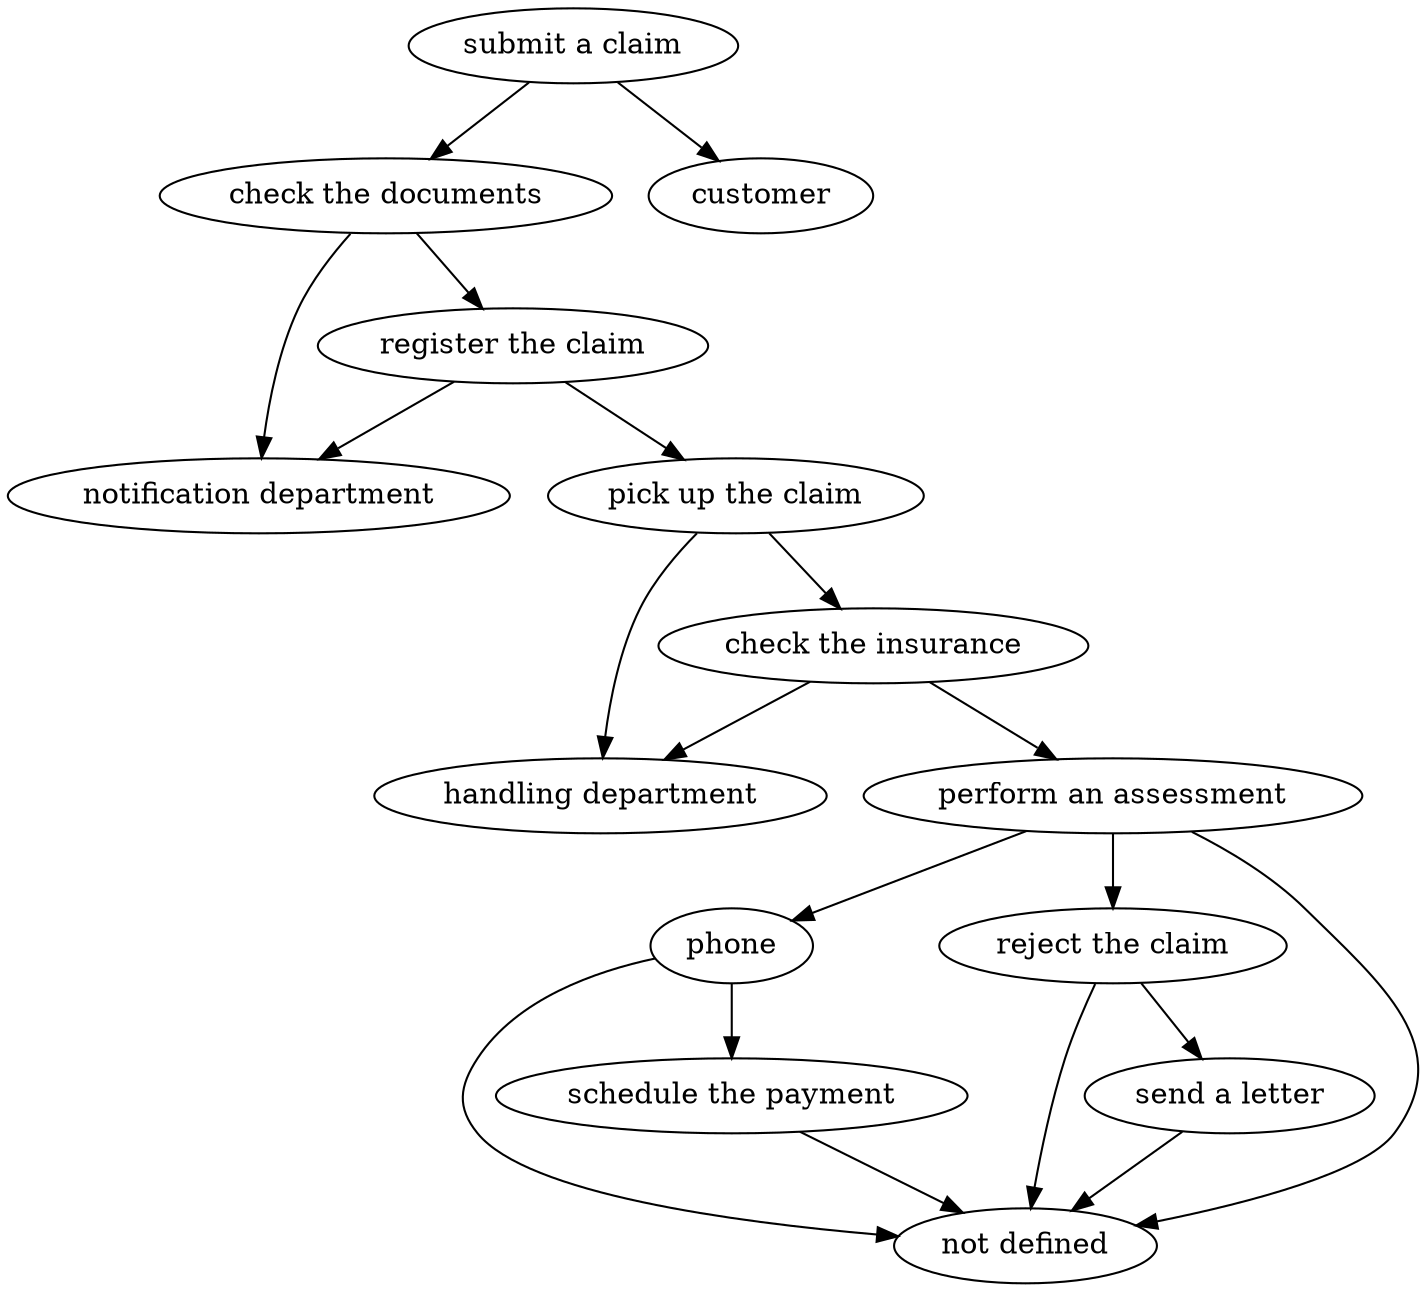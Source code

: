 strict digraph "doc-3.8" {
	graph [name="doc-3.8"];
	"submit a claim"	[attrs="{'type': 'Activity', 'label': 'submit a claim'}"];
	"check the documents"	[attrs="{'type': 'Activity', 'label': 'check the documents'}"];
	"submit a claim" -> "check the documents"	[attrs="{'type': 'flow', 'label': 'flow'}"];
	customer	[attrs="{'type': 'Actor', 'label': 'customer'}"];
	"submit a claim" -> customer	[attrs="{'type': 'actor performer', 'label': 'actor performer'}"];
	"register the claim"	[attrs="{'type': 'Activity', 'label': 'register the claim'}"];
	"check the documents" -> "register the claim"	[attrs="{'type': 'flow', 'label': 'flow'}"];
	"notification department"	[attrs="{'type': 'Actor', 'label': 'notification department'}"];
	"check the documents" -> "notification department"	[attrs="{'type': 'actor performer', 'label': 'actor performer'}"];
	"pick up the claim"	[attrs="{'type': 'Activity', 'label': 'pick up the claim'}"];
	"register the claim" -> "pick up the claim"	[attrs="{'type': 'flow', 'label': 'flow'}"];
	"register the claim" -> "notification department"	[attrs="{'type': 'actor performer', 'label': 'actor performer'}"];
	"check the insurance"	[attrs="{'type': 'Activity', 'label': 'check the insurance'}"];
	"pick up the claim" -> "check the insurance"	[attrs="{'type': 'flow', 'label': 'flow'}"];
	"handling department"	[attrs="{'type': 'Actor', 'label': 'handling department'}"];
	"pick up the claim" -> "handling department"	[attrs="{'type': 'actor performer', 'label': 'actor performer'}"];
	"perform an assessment"	[attrs="{'type': 'Activity', 'label': 'perform an assessment'}"];
	"check the insurance" -> "perform an assessment"	[attrs="{'type': 'flow', 'label': 'flow'}"];
	"check the insurance" -> "handling department"	[attrs="{'type': 'actor performer', 'label': 'actor performer'}"];
	phone	[attrs="{'type': 'Activity', 'label': 'phone'}"];
	"perform an assessment" -> phone	[attrs="{'type': 'flow', 'label': 'flow'}"];
	"reject the claim"	[attrs="{'type': 'Activity', 'label': 'reject the claim'}"];
	"perform an assessment" -> "reject the claim"	[attrs="{'type': 'flow', 'label': 'flow'}"];
	"not defined"	[attrs="{'type': 'Actor', 'label': 'not defined'}"];
	"perform an assessment" -> "not defined"	[attrs="{'type': 'actor performer', 'label': 'actor performer'}"];
	"schedule the payment"	[attrs="{'type': 'Activity', 'label': 'schedule the payment'}"];
	phone -> "schedule the payment"	[attrs="{'type': 'flow', 'label': 'flow'}"];
	phone -> "not defined"	[attrs="{'type': 'actor performer', 'label': 'actor performer'}"];
	"schedule the payment" -> "not defined"	[attrs="{'type': 'actor performer', 'label': 'actor performer'}"];
	"send a letter"	[attrs="{'type': 'Activity', 'label': 'send a letter'}"];
	"reject the claim" -> "send a letter"	[attrs="{'type': 'flow', 'label': 'flow'}"];
	"reject the claim" -> "not defined"	[attrs="{'type': 'actor performer', 'label': 'actor performer'}"];
	"send a letter" -> "not defined"	[attrs="{'type': 'actor performer', 'label': 'actor performer'}"];
}
